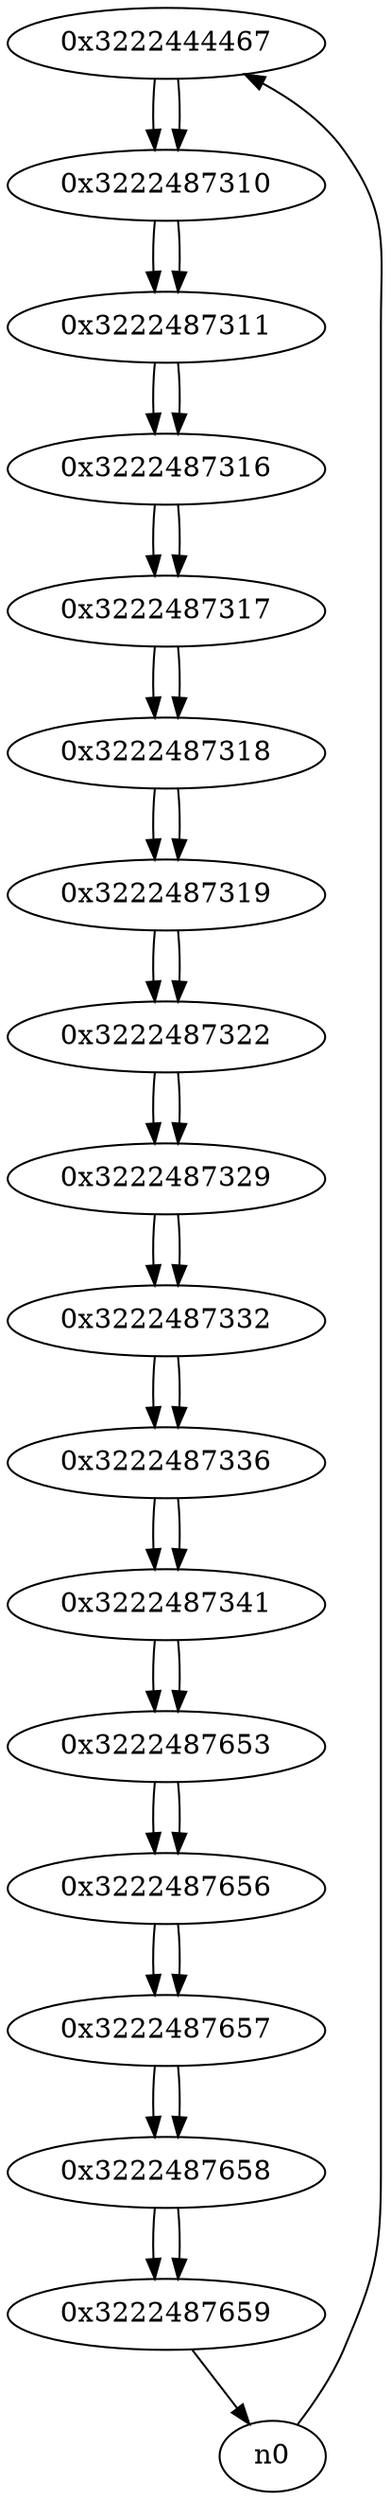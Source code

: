 digraph G{
/* nodes */
  n1 [label="0x3222444467"]
  n2 [label="0x3222487310"]
  n3 [label="0x3222487311"]
  n4 [label="0x3222487316"]
  n5 [label="0x3222487317"]
  n6 [label="0x3222487318"]
  n7 [label="0x3222487319"]
  n8 [label="0x3222487322"]
  n9 [label="0x3222487329"]
  n10 [label="0x3222487332"]
  n11 [label="0x3222487336"]
  n12 [label="0x3222487341"]
  n13 [label="0x3222487653"]
  n14 [label="0x3222487656"]
  n15 [label="0x3222487657"]
  n16 [label="0x3222487658"]
  n17 [label="0x3222487659"]
/* edges */
n1 -> n2;
n0 -> n1;
n2 -> n3;
n1 -> n2;
n3 -> n4;
n2 -> n3;
n4 -> n5;
n3 -> n4;
n5 -> n6;
n4 -> n5;
n6 -> n7;
n5 -> n6;
n7 -> n8;
n6 -> n7;
n8 -> n9;
n7 -> n8;
n9 -> n10;
n8 -> n9;
n10 -> n11;
n9 -> n10;
n11 -> n12;
n10 -> n11;
n12 -> n13;
n11 -> n12;
n13 -> n14;
n12 -> n13;
n14 -> n15;
n13 -> n14;
n15 -> n16;
n14 -> n15;
n16 -> n17;
n15 -> n16;
n17 -> n0;
n16 -> n17;
}
